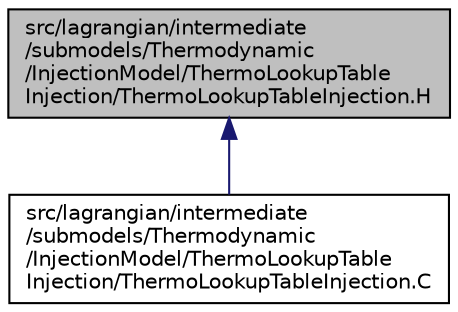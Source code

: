 digraph "src/lagrangian/intermediate/submodels/Thermodynamic/InjectionModel/ThermoLookupTableInjection/ThermoLookupTableInjection.H"
{
  bgcolor="transparent";
  edge [fontname="Helvetica",fontsize="10",labelfontname="Helvetica",labelfontsize="10"];
  node [fontname="Helvetica",fontsize="10",shape=record];
  Node1 [label="src/lagrangian/intermediate\l/submodels/Thermodynamic\l/InjectionModel/ThermoLookupTable\lInjection/ThermoLookupTableInjection.H",height=0.2,width=0.4,color="black", fillcolor="grey75", style="filled", fontcolor="black"];
  Node1 -> Node2 [dir="back",color="midnightblue",fontsize="10",style="solid",fontname="Helvetica"];
  Node2 [label="src/lagrangian/intermediate\l/submodels/Thermodynamic\l/InjectionModel/ThermoLookupTable\lInjection/ThermoLookupTableInjection.C",height=0.2,width=0.4,color="black",URL="$a07037.html"];
}
